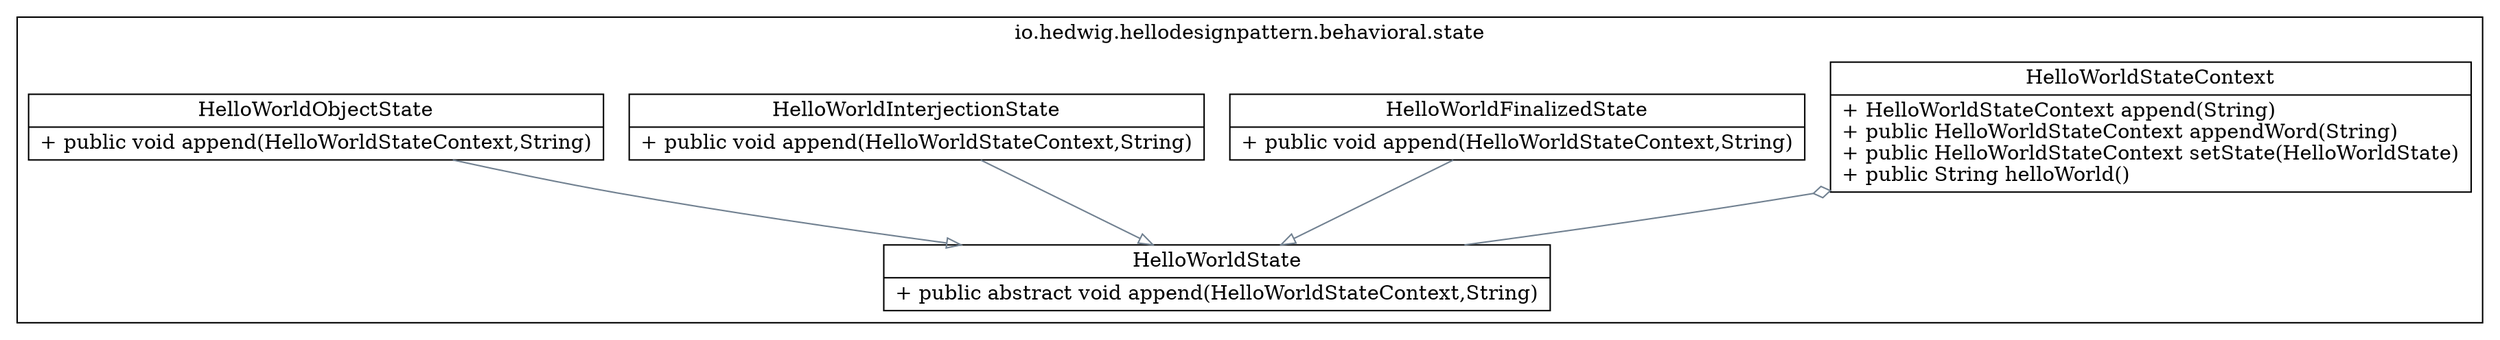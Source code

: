 digraph domain {
  edge [ fontsize = 11 ];
  node [ shape=record ];
  subgraph cluster_0 {
    label = "io.hedwig.hellodesignpattern.behavioral.state";
    HelloWorldState [ label = "{HelloWorldState | + public abstract void append(HelloWorldStateContext,String)\l}" ] 
    HelloWorldStateContext [ label = "{HelloWorldStateContext | + HelloWorldStateContext append(String)\l+ public HelloWorldStateContext appendWord(String)\l+ public HelloWorldStateContext setState(HelloWorldState)\l+ public String helloWorld()\l}" ] 
    HelloWorldFinalizedState [ label = "{HelloWorldFinalizedState | + public void append(HelloWorldStateContext,String)\l}" ] 
    HelloWorldInterjectionState [ label = "{HelloWorldInterjectionState | + public void append(HelloWorldStateContext,String)\l}" ] 
    HelloWorldObjectState [ label = "{HelloWorldObjectState | + public void append(HelloWorldStateContext,String)\l}" ] 
  }
  HelloWorldStateContext -> HelloWorldState [ dir=back arrowtail=odiamond color=slategray];
  HelloWorldFinalizedState -> HelloWorldState [arrowhead=empty color=slategray];
  HelloWorldInterjectionState -> HelloWorldState [arrowhead=empty color=slategray];
  HelloWorldObjectState -> HelloWorldState [arrowhead=empty color=slategray];
}